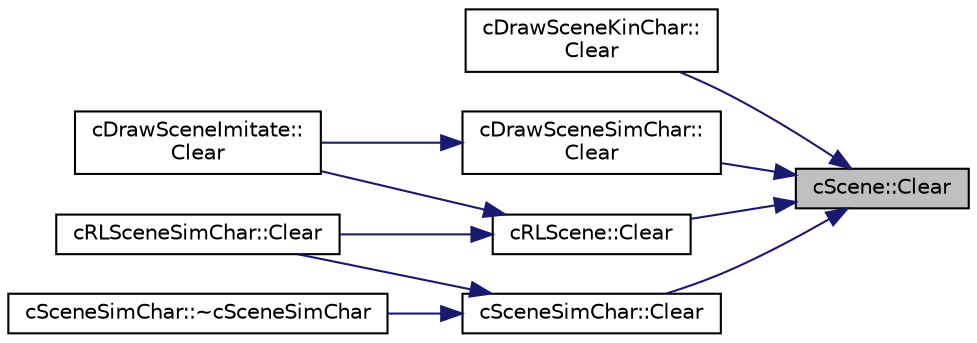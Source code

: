 digraph "cScene::Clear"
{
 // LATEX_PDF_SIZE
  edge [fontname="Helvetica",fontsize="10",labelfontname="Helvetica",labelfontsize="10"];
  node [fontname="Helvetica",fontsize="10",shape=record];
  rankdir="RL";
  Node1 [label="cScene::Clear",height=0.2,width=0.4,color="black", fillcolor="grey75", style="filled", fontcolor="black",tooltip=" "];
  Node1 -> Node2 [dir="back",color="midnightblue",fontsize="10",style="solid",fontname="Helvetica"];
  Node2 [label="cDrawSceneKinChar::\lClear",height=0.2,width=0.4,color="black", fillcolor="white", style="filled",URL="$classc_draw_scene_kin_char.html#a2395078e02cccf9d72f83606d9cb4536",tooltip=" "];
  Node1 -> Node3 [dir="back",color="midnightblue",fontsize="10",style="solid",fontname="Helvetica"];
  Node3 [label="cDrawSceneSimChar::\lClear",height=0.2,width=0.4,color="black", fillcolor="white", style="filled",URL="$classc_draw_scene_sim_char.html#aaa23ea7114ac978f7e015d8ca5d33340",tooltip=" "];
  Node3 -> Node4 [dir="back",color="midnightblue",fontsize="10",style="solid",fontname="Helvetica"];
  Node4 [label="cDrawSceneImitate::\lClear",height=0.2,width=0.4,color="black", fillcolor="white", style="filled",URL="$classc_draw_scene_imitate.html#a098558b683c1af866dc319a34139e4a5",tooltip=" "];
  Node1 -> Node5 [dir="back",color="midnightblue",fontsize="10",style="solid",fontname="Helvetica"];
  Node5 [label="cRLScene::Clear",height=0.2,width=0.4,color="black", fillcolor="white", style="filled",URL="$classc_r_l_scene.html#a1fcbc23544ba9cb5351d642a0e259c9a",tooltip=" "];
  Node5 -> Node4 [dir="back",color="midnightblue",fontsize="10",style="solid",fontname="Helvetica"];
  Node5 -> Node6 [dir="back",color="midnightblue",fontsize="10",style="solid",fontname="Helvetica"];
  Node6 [label="cRLSceneSimChar::Clear",height=0.2,width=0.4,color="black", fillcolor="white", style="filled",URL="$classc_r_l_scene_sim_char.html#aa835a9fca2f51ec9857bda04eabf7538",tooltip=" "];
  Node1 -> Node7 [dir="back",color="midnightblue",fontsize="10",style="solid",fontname="Helvetica"];
  Node7 [label="cSceneSimChar::Clear",height=0.2,width=0.4,color="black", fillcolor="white", style="filled",URL="$classc_scene_sim_char.html#aa1420d83958611ed394ed399788a0bf1",tooltip=" "];
  Node7 -> Node6 [dir="back",color="midnightblue",fontsize="10",style="solid",fontname="Helvetica"];
  Node7 -> Node8 [dir="back",color="midnightblue",fontsize="10",style="solid",fontname="Helvetica"];
  Node8 [label="cSceneSimChar::~cSceneSimChar",height=0.2,width=0.4,color="black", fillcolor="white", style="filled",URL="$classc_scene_sim_char.html#a8d8c4dbba486558bf9fa4971fe425ab9",tooltip=" "];
}

